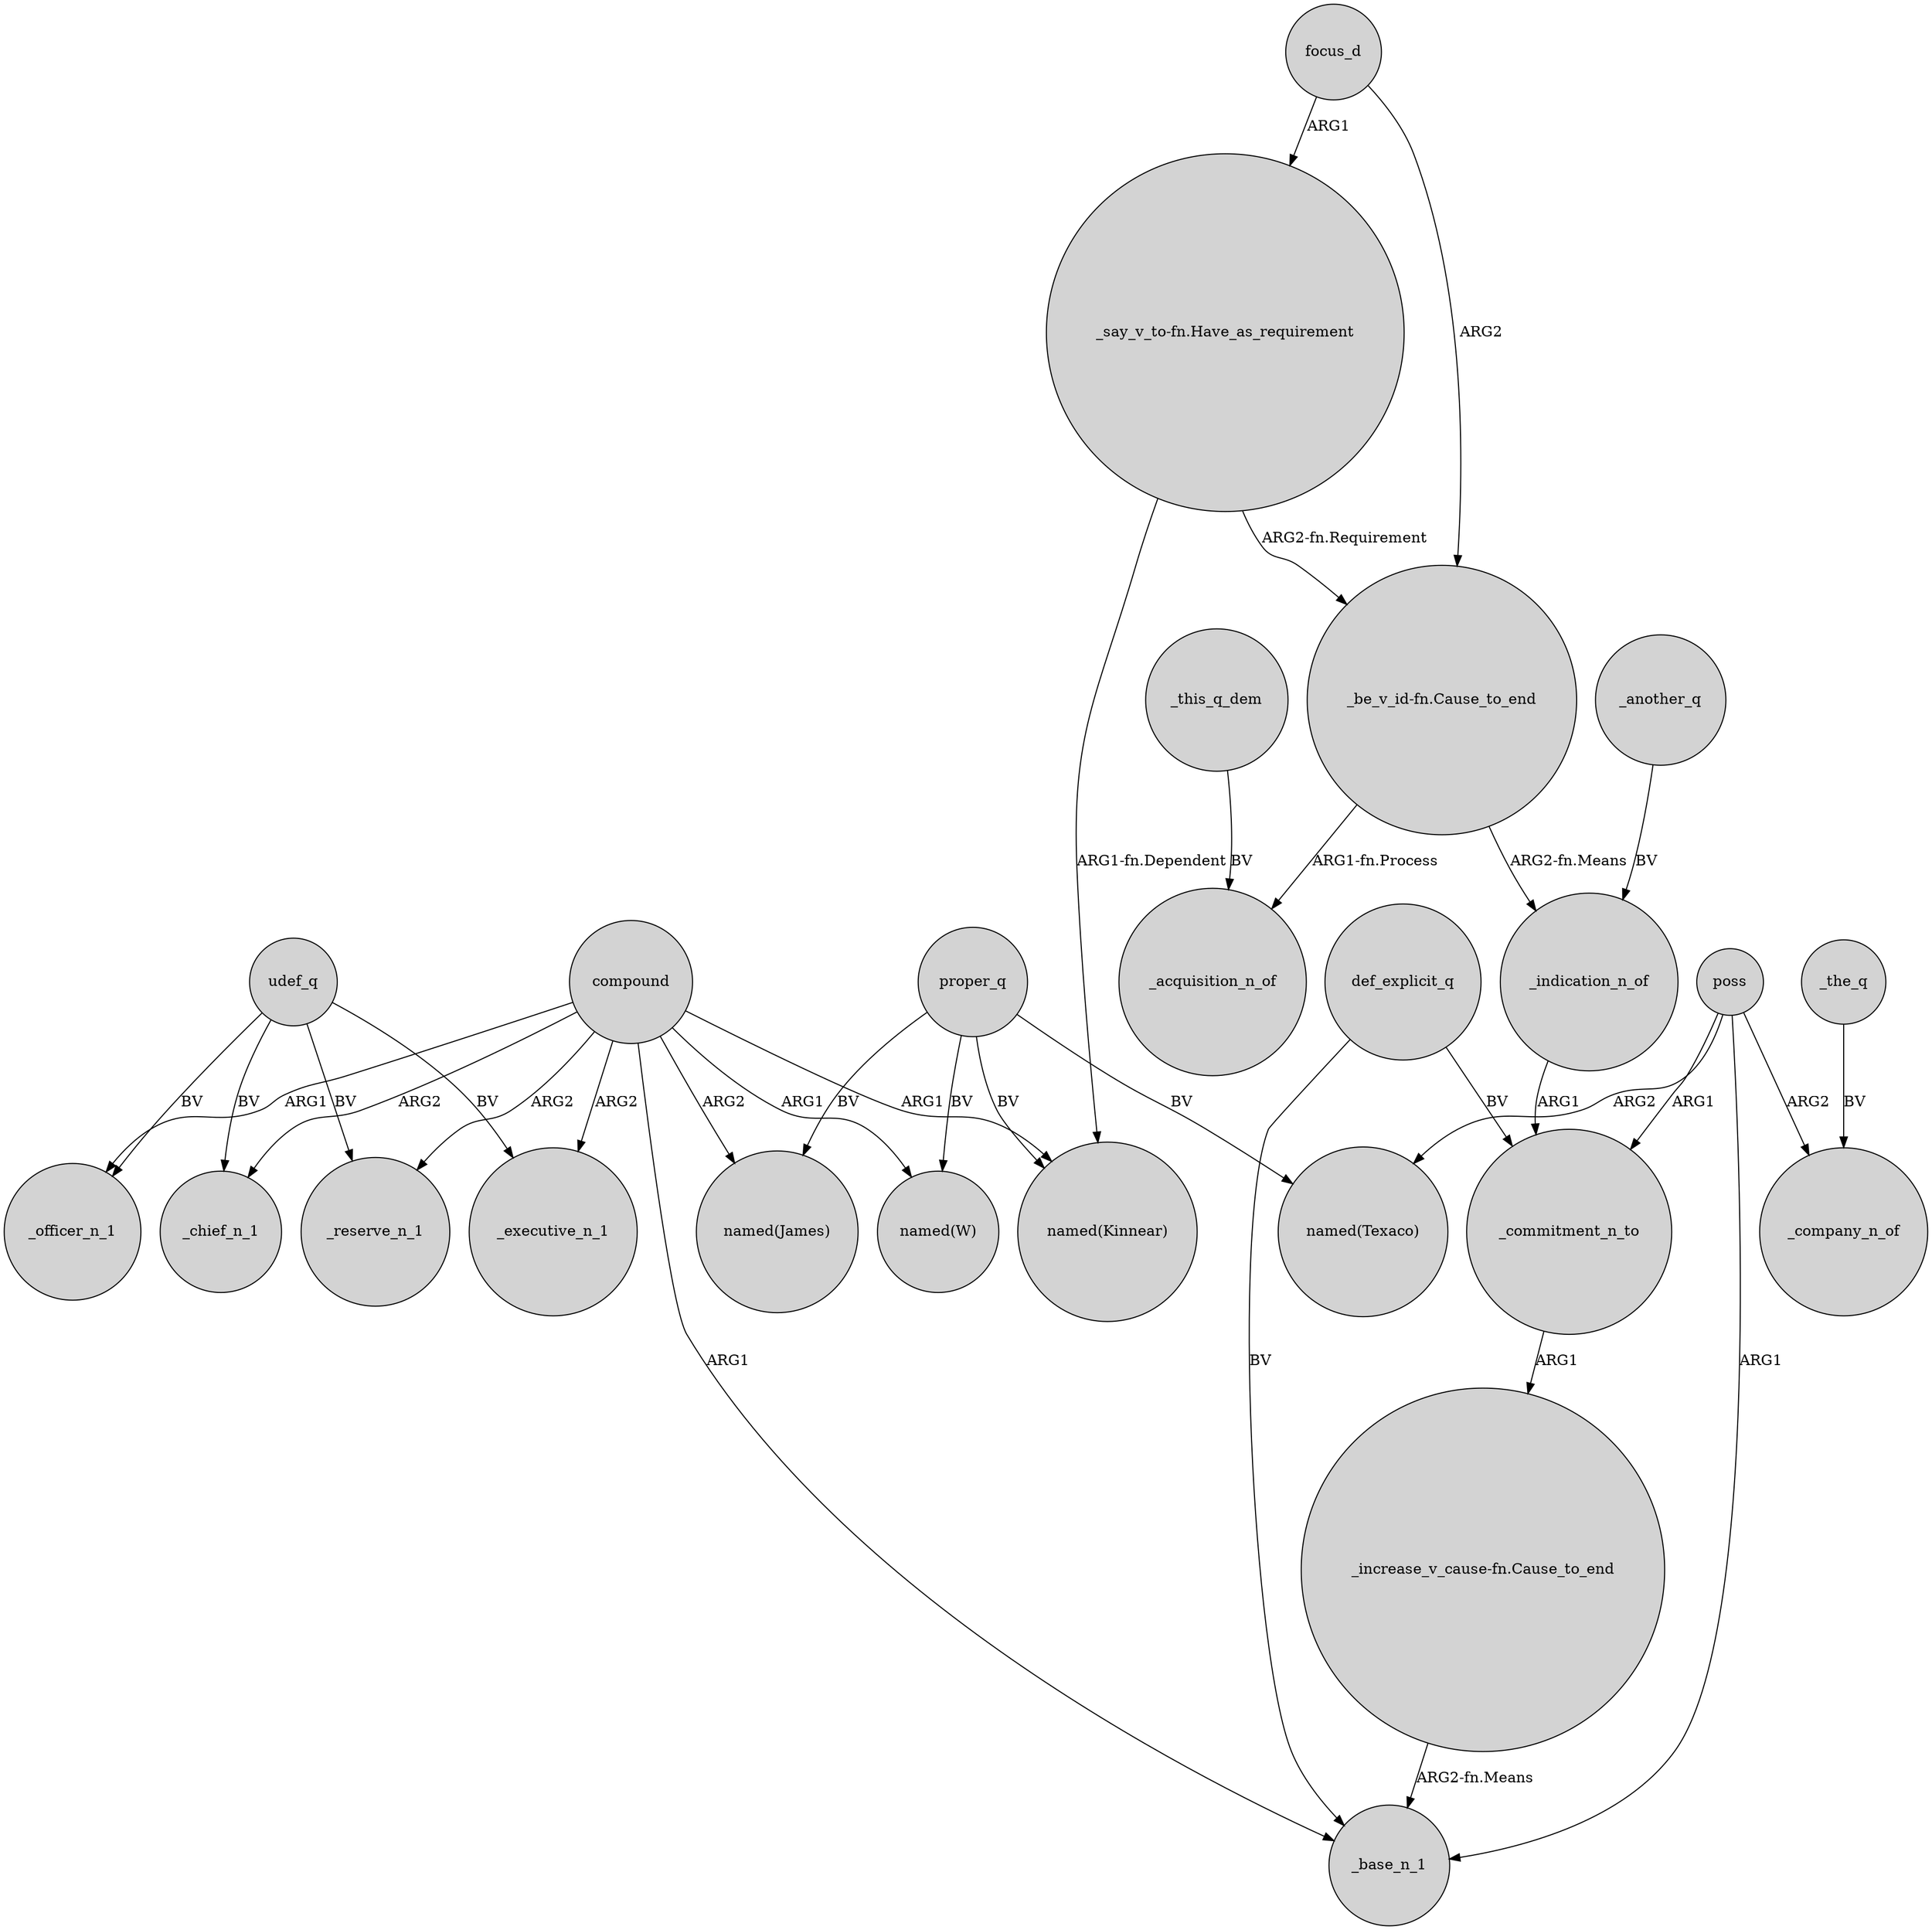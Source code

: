 digraph {
	node [shape=circle style=filled]
	compound -> _reserve_n_1 [label=ARG2]
	udef_q -> _reserve_n_1 [label=BV]
	compound -> _chief_n_1 [label=ARG2]
	proper_q -> "named(James)" [label=BV]
	"_say_v_to-fn.Have_as_requirement" -> "named(Kinnear)" [label="ARG1-fn.Dependent"]
	focus_d -> "_be_v_id-fn.Cause_to_end" [label=ARG2]
	"_be_v_id-fn.Cause_to_end" -> _acquisition_n_of [label="ARG1-fn.Process"]
	poss -> "named(Texaco)" [label=ARG2]
	udef_q -> _chief_n_1 [label=BV]
	focus_d -> "_say_v_to-fn.Have_as_requirement" [label=ARG1]
	def_explicit_q -> _base_n_1 [label=BV]
	_another_q -> _indication_n_of [label=BV]
	def_explicit_q -> _commitment_n_to [label=BV]
	proper_q -> "named(Kinnear)" [label=BV]
	proper_q -> "named(Texaco)" [label=BV]
	poss -> _base_n_1 [label=ARG1]
	"_say_v_to-fn.Have_as_requirement" -> "_be_v_id-fn.Cause_to_end" [label="ARG2-fn.Requirement"]
	"_increase_v_cause-fn.Cause_to_end" -> _base_n_1 [label="ARG2-fn.Means"]
	compound -> "named(Kinnear)" [label=ARG1]
	udef_q -> _executive_n_1 [label=BV]
	poss -> _company_n_of [label=ARG2]
	proper_q -> "named(W)" [label=BV]
	_commitment_n_to -> "_increase_v_cause-fn.Cause_to_end" [label=ARG1]
	_this_q_dem -> _acquisition_n_of [label=BV]
	poss -> _commitment_n_to [label=ARG1]
	"_be_v_id-fn.Cause_to_end" -> _indication_n_of [label="ARG2-fn.Means"]
	compound -> _officer_n_1 [label=ARG1]
	udef_q -> _officer_n_1 [label=BV]
	compound -> _base_n_1 [label=ARG1]
	compound -> "named(James)" [label=ARG2]
	_indication_n_of -> _commitment_n_to [label=ARG1]
	compound -> "named(W)" [label=ARG1]
	_the_q -> _company_n_of [label=BV]
	compound -> _executive_n_1 [label=ARG2]
}

